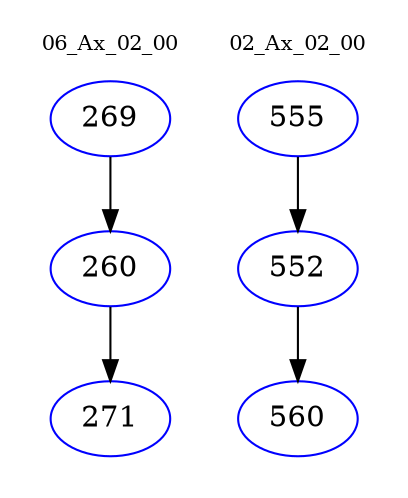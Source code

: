 digraph{
subgraph cluster_0 {
color = white
label = "06_Ax_02_00";
fontsize=10;
T0_269 [label="269", color="blue"]
T0_269 -> T0_260 [color="black"]
T0_260 [label="260", color="blue"]
T0_260 -> T0_271 [color="black"]
T0_271 [label="271", color="blue"]
}
subgraph cluster_1 {
color = white
label = "02_Ax_02_00";
fontsize=10;
T1_555 [label="555", color="blue"]
T1_555 -> T1_552 [color="black"]
T1_552 [label="552", color="blue"]
T1_552 -> T1_560 [color="black"]
T1_560 [label="560", color="blue"]
}
}
